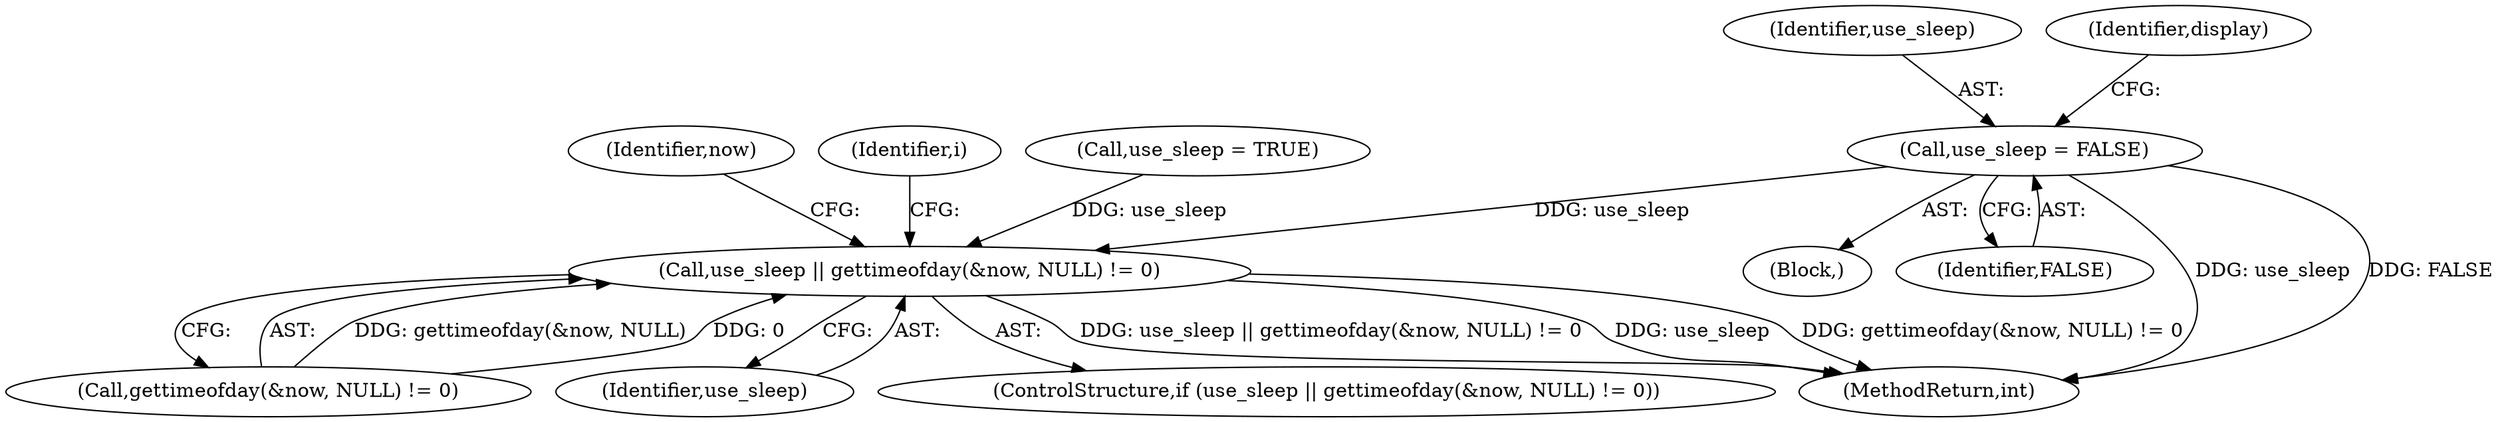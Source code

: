 digraph "0_Android_9d4853418ab2f754c2b63e091c29c5529b8b86ca_8@API" {
"1000813" [label="(Call,use_sleep = FALSE)"];
"1000843" [label="(Call,use_sleep || gettimeofday(&now, NULL) != 0)"];
"1000807" [label="(Block,)"];
"1000845" [label="(Call,gettimeofday(&now, NULL) != 0)"];
"1000883" [label="(Identifier,now)"];
"1000844" [label="(Identifier,use_sleep)"];
"1000814" [label="(Identifier,use_sleep)"];
"1000843" [label="(Call,use_sleep || gettimeofday(&now, NULL) != 0)"];
"1000815" [label="(Identifier,FALSE)"];
"1000854" [label="(Identifier,i)"];
"1000842" [label="(ControlStructure,if (use_sleep || gettimeofday(&now, NULL) != 0))"];
"1000822" [label="(Identifier,display)"];
"1000813" [label="(Call,use_sleep = FALSE)"];
"1000817" [label="(Call,use_sleep = TRUE)"];
"1001099" [label="(MethodReturn,int)"];
"1000813" -> "1000807"  [label="AST: "];
"1000813" -> "1000815"  [label="CFG: "];
"1000814" -> "1000813"  [label="AST: "];
"1000815" -> "1000813"  [label="AST: "];
"1000822" -> "1000813"  [label="CFG: "];
"1000813" -> "1001099"  [label="DDG: use_sleep"];
"1000813" -> "1001099"  [label="DDG: FALSE"];
"1000813" -> "1000843"  [label="DDG: use_sleep"];
"1000843" -> "1000842"  [label="AST: "];
"1000843" -> "1000844"  [label="CFG: "];
"1000843" -> "1000845"  [label="CFG: "];
"1000844" -> "1000843"  [label="AST: "];
"1000845" -> "1000843"  [label="AST: "];
"1000854" -> "1000843"  [label="CFG: "];
"1000883" -> "1000843"  [label="CFG: "];
"1000843" -> "1001099"  [label="DDG: use_sleep || gettimeofday(&now, NULL) != 0"];
"1000843" -> "1001099"  [label="DDG: use_sleep"];
"1000843" -> "1001099"  [label="DDG: gettimeofday(&now, NULL) != 0"];
"1000817" -> "1000843"  [label="DDG: use_sleep"];
"1000845" -> "1000843"  [label="DDG: gettimeofday(&now, NULL)"];
"1000845" -> "1000843"  [label="DDG: 0"];
}
